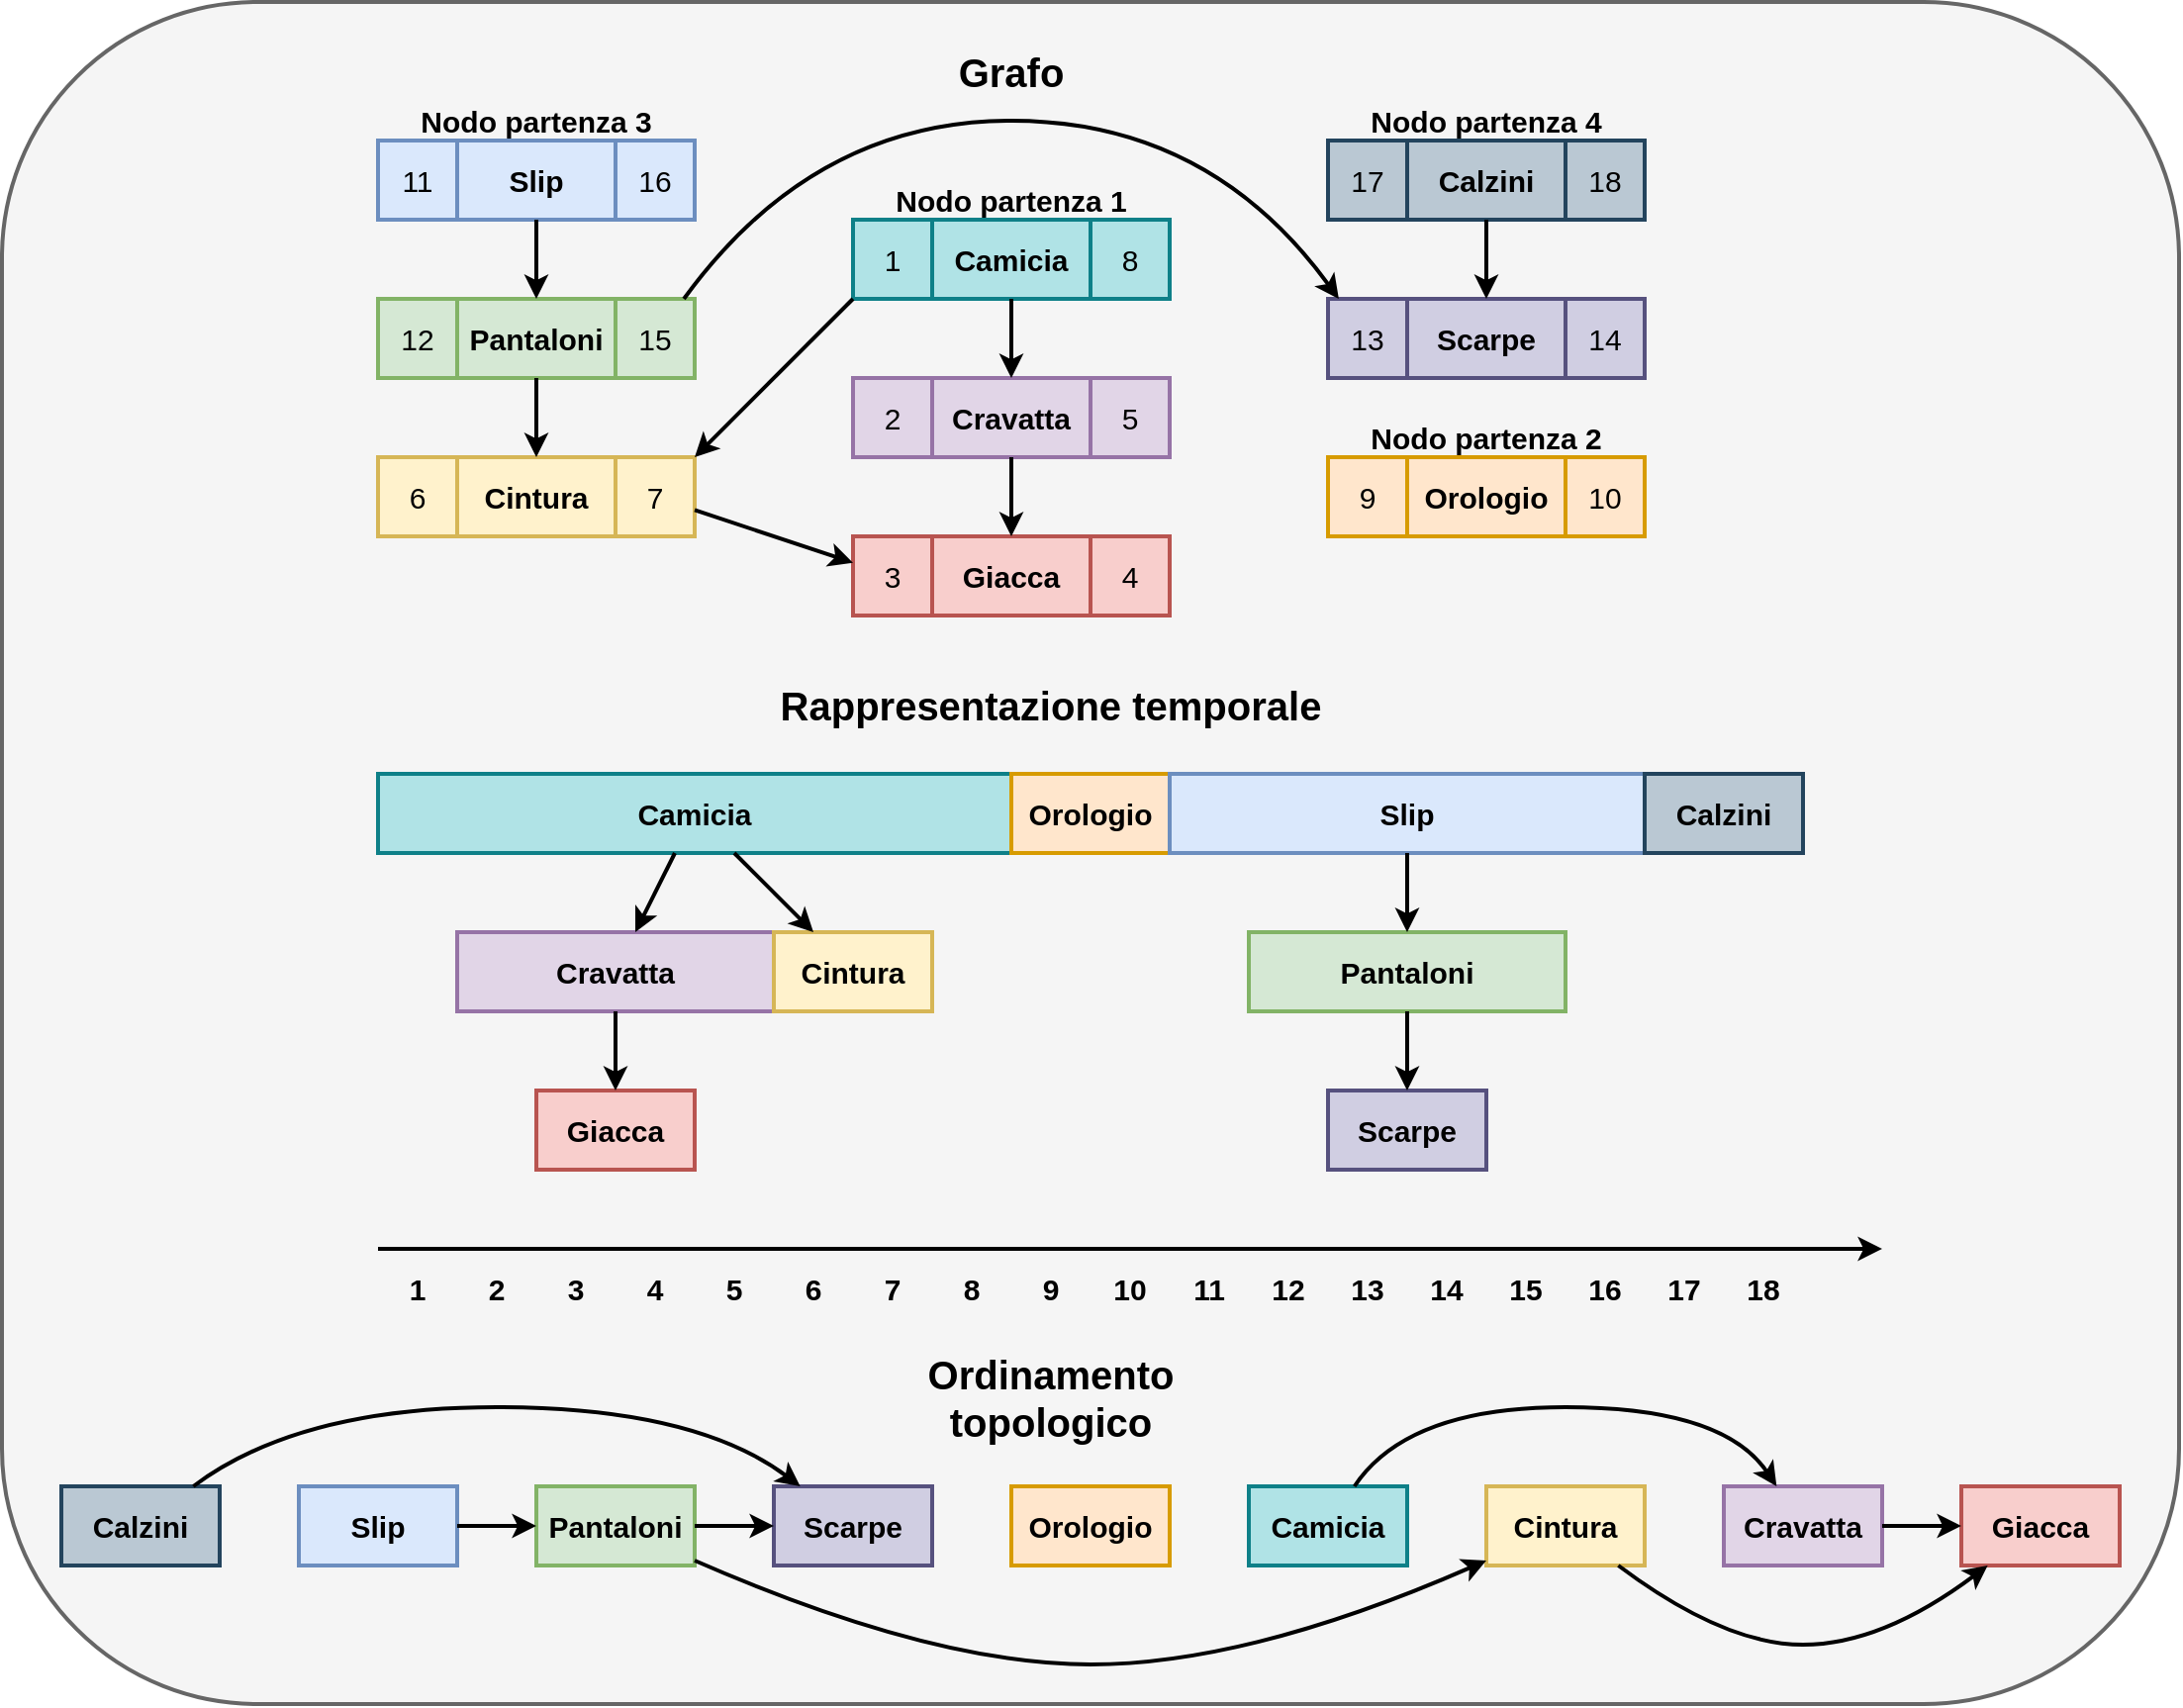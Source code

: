 <mxfile version="18.1.3" type="device"><diagram id="5pQizbVumQ-Z50DfBwdV" name="Page-1"><mxGraphModel dx="1933" dy="1080" grid="1" gridSize="10" guides="1" tooltips="1" connect="1" arrows="1" fold="1" page="1" pageScale="1" pageWidth="850" pageHeight="1100" math="0" shadow="0"><root><mxCell id="0"/><mxCell id="1" parent="0"/><mxCell id="Sh6hmXoUEPmjfLUuk9NA-92" value="" style="rounded=1;whiteSpace=wrap;html=1;fontSize=20;strokeWidth=2;fillColor=#f5f5f5;fontColor=#333333;strokeColor=#666666;" vertex="1" parent="1"><mxGeometry x="-150" y="10" width="1100" height="860" as="geometry"/></mxCell><mxCell id="Sh6hmXoUEPmjfLUuk9NA-1" value="Slip" style="rounded=0;whiteSpace=wrap;html=1;strokeWidth=2;fontSize=15;fontStyle=1;fillColor=#dae8fc;strokeColor=#6c8ebf;" vertex="1" parent="1"><mxGeometry x="80" y="80" width="80" height="40" as="geometry"/></mxCell><mxCell id="Sh6hmXoUEPmjfLUuk9NA-2" value="11" style="whiteSpace=wrap;html=1;aspect=fixed;strokeWidth=2;fontSize=15;fillColor=#dae8fc;strokeColor=#6c8ebf;" vertex="1" parent="1"><mxGeometry x="40" y="80" width="40" height="40" as="geometry"/></mxCell><mxCell id="Sh6hmXoUEPmjfLUuk9NA-3" value="16" style="whiteSpace=wrap;html=1;aspect=fixed;strokeWidth=2;fontSize=15;fillColor=#dae8fc;strokeColor=#6c8ebf;" vertex="1" parent="1"><mxGeometry x="160" y="80" width="40" height="40" as="geometry"/></mxCell><mxCell id="Sh6hmXoUEPmjfLUuk9NA-4" value="Pantaloni" style="rounded=0;whiteSpace=wrap;html=1;strokeWidth=2;fontSize=15;fontStyle=1;fillColor=#d5e8d4;strokeColor=#82b366;" vertex="1" parent="1"><mxGeometry x="80" y="160" width="80" height="40" as="geometry"/></mxCell><mxCell id="Sh6hmXoUEPmjfLUuk9NA-5" value="12" style="whiteSpace=wrap;html=1;aspect=fixed;strokeWidth=2;fontSize=15;fillColor=#d5e8d4;strokeColor=#82b366;" vertex="1" parent="1"><mxGeometry x="40" y="160" width="40" height="40" as="geometry"/></mxCell><mxCell id="Sh6hmXoUEPmjfLUuk9NA-6" value="15" style="whiteSpace=wrap;html=1;aspect=fixed;strokeWidth=2;fontSize=15;fillColor=#d5e8d4;strokeColor=#82b366;" vertex="1" parent="1"><mxGeometry x="160" y="160" width="40" height="40" as="geometry"/></mxCell><mxCell id="Sh6hmXoUEPmjfLUuk9NA-7" value="Cintura" style="rounded=0;whiteSpace=wrap;html=1;strokeWidth=2;fontSize=15;fontStyle=1;fillColor=#fff2cc;strokeColor=#d6b656;" vertex="1" parent="1"><mxGeometry x="80" y="240" width="80" height="40" as="geometry"/></mxCell><mxCell id="Sh6hmXoUEPmjfLUuk9NA-8" value="6" style="whiteSpace=wrap;html=1;aspect=fixed;strokeWidth=2;fontSize=15;fillColor=#fff2cc;strokeColor=#d6b656;" vertex="1" parent="1"><mxGeometry x="40" y="240" width="40" height="40" as="geometry"/></mxCell><mxCell id="Sh6hmXoUEPmjfLUuk9NA-9" value="7" style="whiteSpace=wrap;html=1;aspect=fixed;strokeWidth=2;fontSize=15;fillColor=#fff2cc;strokeColor=#d6b656;" vertex="1" parent="1"><mxGeometry x="160" y="240" width="40" height="40" as="geometry"/></mxCell><mxCell id="Sh6hmXoUEPmjfLUuk9NA-10" value="Camicia" style="rounded=0;whiteSpace=wrap;html=1;strokeWidth=2;fontSize=15;fontStyle=1;fillColor=#b0e3e6;strokeColor=#0e8088;" vertex="1" parent="1"><mxGeometry x="320" y="120" width="80" height="40" as="geometry"/></mxCell><mxCell id="Sh6hmXoUEPmjfLUuk9NA-11" value="1" style="whiteSpace=wrap;html=1;aspect=fixed;strokeWidth=2;fontSize=15;fillColor=#b0e3e6;strokeColor=#0e8088;" vertex="1" parent="1"><mxGeometry x="280" y="120" width="40" height="40" as="geometry"/></mxCell><mxCell id="Sh6hmXoUEPmjfLUuk9NA-12" value="8" style="whiteSpace=wrap;html=1;aspect=fixed;strokeWidth=2;fontSize=15;fillColor=#b0e3e6;strokeColor=#0e8088;" vertex="1" parent="1"><mxGeometry x="400" y="120" width="40" height="40" as="geometry"/></mxCell><mxCell id="Sh6hmXoUEPmjfLUuk9NA-13" value="Cravatta" style="rounded=0;whiteSpace=wrap;html=1;strokeWidth=2;fontSize=15;fontStyle=1;fillColor=#e1d5e7;strokeColor=#9673a6;" vertex="1" parent="1"><mxGeometry x="320" y="200" width="80" height="40" as="geometry"/></mxCell><mxCell id="Sh6hmXoUEPmjfLUuk9NA-14" value="2" style="whiteSpace=wrap;html=1;aspect=fixed;strokeWidth=2;fontSize=15;fillColor=#e1d5e7;strokeColor=#9673a6;" vertex="1" parent="1"><mxGeometry x="280" y="200" width="40" height="40" as="geometry"/></mxCell><mxCell id="Sh6hmXoUEPmjfLUuk9NA-15" value="5" style="whiteSpace=wrap;html=1;aspect=fixed;strokeWidth=2;fontSize=15;fillColor=#e1d5e7;strokeColor=#9673a6;" vertex="1" parent="1"><mxGeometry x="400" y="200" width="40" height="40" as="geometry"/></mxCell><mxCell id="Sh6hmXoUEPmjfLUuk9NA-16" value="Giacca" style="rounded=0;whiteSpace=wrap;html=1;strokeWidth=2;fontSize=15;fontStyle=1;fillColor=#f8cecc;strokeColor=#b85450;" vertex="1" parent="1"><mxGeometry x="320" y="280" width="80" height="40" as="geometry"/></mxCell><mxCell id="Sh6hmXoUEPmjfLUuk9NA-17" value="3" style="whiteSpace=wrap;html=1;aspect=fixed;strokeWidth=2;fontSize=15;fillColor=#f8cecc;strokeColor=#b85450;" vertex="1" parent="1"><mxGeometry x="280" y="280" width="40" height="40" as="geometry"/></mxCell><mxCell id="Sh6hmXoUEPmjfLUuk9NA-18" value="4" style="whiteSpace=wrap;html=1;aspect=fixed;strokeWidth=2;fontSize=15;fillColor=#f8cecc;strokeColor=#b85450;" vertex="1" parent="1"><mxGeometry x="400" y="280" width="40" height="40" as="geometry"/></mxCell><mxCell id="Sh6hmXoUEPmjfLUuk9NA-19" value="Calzini" style="rounded=0;whiteSpace=wrap;html=1;strokeWidth=2;fontSize=15;fontStyle=1;fillColor=#bac8d3;strokeColor=#23445d;" vertex="1" parent="1"><mxGeometry x="560" y="80" width="80" height="40" as="geometry"/></mxCell><mxCell id="Sh6hmXoUEPmjfLUuk9NA-20" value="17" style="whiteSpace=wrap;html=1;aspect=fixed;strokeWidth=2;fontSize=15;fillColor=#bac8d3;strokeColor=#23445d;" vertex="1" parent="1"><mxGeometry x="520" y="80" width="40" height="40" as="geometry"/></mxCell><mxCell id="Sh6hmXoUEPmjfLUuk9NA-21" value="18" style="whiteSpace=wrap;html=1;aspect=fixed;strokeWidth=2;fontSize=15;fillColor=#bac8d3;strokeColor=#23445d;" vertex="1" parent="1"><mxGeometry x="640" y="80" width="40" height="40" as="geometry"/></mxCell><mxCell id="Sh6hmXoUEPmjfLUuk9NA-22" value="Scarpe" style="rounded=0;whiteSpace=wrap;html=1;strokeWidth=2;fontSize=15;fontStyle=1;fillColor=#d0cee2;strokeColor=#56517e;" vertex="1" parent="1"><mxGeometry x="560" y="160" width="80" height="40" as="geometry"/></mxCell><mxCell id="Sh6hmXoUEPmjfLUuk9NA-23" value="13" style="whiteSpace=wrap;html=1;aspect=fixed;strokeWidth=2;fontSize=15;fillColor=#d0cee2;strokeColor=#56517e;" vertex="1" parent="1"><mxGeometry x="520" y="160" width="40" height="40" as="geometry"/></mxCell><mxCell id="Sh6hmXoUEPmjfLUuk9NA-24" value="14" style="whiteSpace=wrap;html=1;aspect=fixed;strokeWidth=2;fontSize=15;fillColor=#d0cee2;strokeColor=#56517e;" vertex="1" parent="1"><mxGeometry x="640" y="160" width="40" height="40" as="geometry"/></mxCell><mxCell id="Sh6hmXoUEPmjfLUuk9NA-25" value="Orologio" style="rounded=0;whiteSpace=wrap;html=1;strokeWidth=2;fontSize=15;fontStyle=1;fillColor=#ffe6cc;strokeColor=#d79b00;" vertex="1" parent="1"><mxGeometry x="560" y="240" width="80" height="40" as="geometry"/></mxCell><mxCell id="Sh6hmXoUEPmjfLUuk9NA-26" value="9" style="whiteSpace=wrap;html=1;aspect=fixed;strokeWidth=2;fontSize=15;fillColor=#ffe6cc;strokeColor=#d79b00;" vertex="1" parent="1"><mxGeometry x="520" y="240" width="40" height="40" as="geometry"/></mxCell><mxCell id="Sh6hmXoUEPmjfLUuk9NA-27" value="10" style="whiteSpace=wrap;html=1;aspect=fixed;strokeWidth=2;fontSize=15;fillColor=#ffe6cc;strokeColor=#d79b00;" vertex="1" parent="1"><mxGeometry x="640" y="240" width="40" height="40" as="geometry"/></mxCell><mxCell id="Sh6hmXoUEPmjfLUuk9NA-28" value="" style="endArrow=classic;html=1;rounded=0;fontSize=15;strokeWidth=2;" edge="1" parent="1" source="Sh6hmXoUEPmjfLUuk9NA-1" target="Sh6hmXoUEPmjfLUuk9NA-4"><mxGeometry width="50" height="50" relative="1" as="geometry"><mxPoint x="320" y="470" as="sourcePoint"/><mxPoint x="370" y="420" as="targetPoint"/></mxGeometry></mxCell><mxCell id="Sh6hmXoUEPmjfLUuk9NA-29" value="" style="endArrow=classic;html=1;rounded=0;fontSize=15;strokeWidth=2;" edge="1" parent="1" source="Sh6hmXoUEPmjfLUuk9NA-4" target="Sh6hmXoUEPmjfLUuk9NA-7"><mxGeometry width="50" height="50" relative="1" as="geometry"><mxPoint x="290" y="480" as="sourcePoint"/><mxPoint x="340" y="430" as="targetPoint"/></mxGeometry></mxCell><mxCell id="Sh6hmXoUEPmjfLUuk9NA-30" value="" style="endArrow=classic;html=1;rounded=0;fontSize=15;strokeWidth=2;" edge="1" parent="1" source="Sh6hmXoUEPmjfLUuk9NA-11" target="Sh6hmXoUEPmjfLUuk9NA-9"><mxGeometry width="50" height="50" relative="1" as="geometry"><mxPoint x="250" y="450" as="sourcePoint"/><mxPoint x="300" y="400" as="targetPoint"/></mxGeometry></mxCell><mxCell id="Sh6hmXoUEPmjfLUuk9NA-31" value="" style="endArrow=classic;html=1;rounded=0;fontSize=15;strokeWidth=2;" edge="1" parent="1" source="Sh6hmXoUEPmjfLUuk9NA-9" target="Sh6hmXoUEPmjfLUuk9NA-17"><mxGeometry width="50" height="50" relative="1" as="geometry"><mxPoint x="300" y="470" as="sourcePoint"/><mxPoint x="350" y="420" as="targetPoint"/></mxGeometry></mxCell><mxCell id="Sh6hmXoUEPmjfLUuk9NA-32" value="" style="endArrow=classic;html=1;rounded=0;fontSize=15;strokeWidth=2;" edge="1" parent="1" source="Sh6hmXoUEPmjfLUuk9NA-19" target="Sh6hmXoUEPmjfLUuk9NA-22"><mxGeometry width="50" height="50" relative="1" as="geometry"><mxPoint x="290" y="500" as="sourcePoint"/><mxPoint x="340" y="450" as="targetPoint"/></mxGeometry></mxCell><mxCell id="Sh6hmXoUEPmjfLUuk9NA-33" value="" style="curved=1;endArrow=classic;html=1;rounded=0;fontSize=15;strokeWidth=2;" edge="1" parent="1" source="Sh6hmXoUEPmjfLUuk9NA-6" target="Sh6hmXoUEPmjfLUuk9NA-23"><mxGeometry width="50" height="50" relative="1" as="geometry"><mxPoint x="270" y="450" as="sourcePoint"/><mxPoint x="320" y="400" as="targetPoint"/><Array as="points"><mxPoint x="260" y="70"/><mxPoint x="460" y="70"/></Array></mxGeometry></mxCell><mxCell id="Sh6hmXoUEPmjfLUuk9NA-34" value="" style="endArrow=classic;html=1;rounded=0;fontSize=15;strokeWidth=2;" edge="1" parent="1" source="Sh6hmXoUEPmjfLUuk9NA-10" target="Sh6hmXoUEPmjfLUuk9NA-13"><mxGeometry width="50" height="50" relative="1" as="geometry"><mxPoint x="230" y="470" as="sourcePoint"/><mxPoint x="280" y="420" as="targetPoint"/></mxGeometry></mxCell><mxCell id="Sh6hmXoUEPmjfLUuk9NA-35" value="" style="endArrow=classic;html=1;rounded=0;fontSize=15;strokeWidth=2;" edge="1" parent="1" source="Sh6hmXoUEPmjfLUuk9NA-13" target="Sh6hmXoUEPmjfLUuk9NA-16"><mxGeometry width="50" height="50" relative="1" as="geometry"><mxPoint x="330" y="520" as="sourcePoint"/><mxPoint x="380" y="470" as="targetPoint"/></mxGeometry></mxCell><mxCell id="Sh6hmXoUEPmjfLUuk9NA-36" value="Nodo partenza 1" style="text;html=1;strokeColor=none;fillColor=none;align=center;verticalAlign=middle;whiteSpace=wrap;rounded=0;fontSize=15;fontStyle=1" vertex="1" parent="1"><mxGeometry x="300" y="100" width="120" height="20" as="geometry"/></mxCell><mxCell id="Sh6hmXoUEPmjfLUuk9NA-37" value="Nodo partenza 2" style="text;html=1;strokeColor=none;fillColor=none;align=center;verticalAlign=middle;whiteSpace=wrap;rounded=0;fontSize=15;fontStyle=1" vertex="1" parent="1"><mxGeometry x="540" y="220" width="120" height="20" as="geometry"/></mxCell><mxCell id="Sh6hmXoUEPmjfLUuk9NA-38" value="Nodo partenza 3" style="text;html=1;strokeColor=none;fillColor=none;align=center;verticalAlign=middle;whiteSpace=wrap;rounded=0;fontSize=15;fontStyle=1" vertex="1" parent="1"><mxGeometry x="55" y="60" width="130" height="20" as="geometry"/></mxCell><mxCell id="Sh6hmXoUEPmjfLUuk9NA-39" value="Nodo partenza 4" style="text;html=1;strokeColor=none;fillColor=none;align=center;verticalAlign=middle;whiteSpace=wrap;rounded=0;fontSize=15;fontStyle=1" vertex="1" parent="1"><mxGeometry x="535" y="60" width="130" height="20" as="geometry"/></mxCell><mxCell id="Sh6hmXoUEPmjfLUuk9NA-40" value="Camicia" style="rounded=0;whiteSpace=wrap;html=1;fontSize=15;strokeWidth=2;fillColor=#b0e3e6;strokeColor=#0e8088;fontStyle=1" vertex="1" parent="1"><mxGeometry x="40" y="400" width="320" height="40" as="geometry"/></mxCell><mxCell id="Sh6hmXoUEPmjfLUuk9NA-41" value="" style="endArrow=classic;html=1;rounded=0;fontSize=15;strokeWidth=2;" edge="1" parent="1"><mxGeometry width="50" height="50" relative="1" as="geometry"><mxPoint x="40" y="640" as="sourcePoint"/><mxPoint x="800" y="640" as="targetPoint"/></mxGeometry></mxCell><mxCell id="Sh6hmXoUEPmjfLUuk9NA-42" value="1" style="text;html=1;strokeColor=none;fillColor=none;align=center;verticalAlign=middle;whiteSpace=wrap;rounded=0;fontSize=15;fontStyle=1" vertex="1" parent="1"><mxGeometry x="40" y="640" width="40" height="40" as="geometry"/></mxCell><mxCell id="Sh6hmXoUEPmjfLUuk9NA-43" value="7" style="text;html=1;strokeColor=none;fillColor=none;align=center;verticalAlign=middle;whiteSpace=wrap;rounded=0;fontSize=15;fontStyle=1" vertex="1" parent="1"><mxGeometry x="280" y="640" width="40" height="40" as="geometry"/></mxCell><mxCell id="Sh6hmXoUEPmjfLUuk9NA-44" value="16" style="text;html=1;strokeColor=none;fillColor=none;align=center;verticalAlign=middle;whiteSpace=wrap;rounded=0;fontSize=15;fontStyle=1" vertex="1" parent="1"><mxGeometry x="640" y="640" width="40" height="40" as="geometry"/></mxCell><mxCell id="Sh6hmXoUEPmjfLUuk9NA-45" value="15" style="text;html=1;strokeColor=none;fillColor=none;align=center;verticalAlign=middle;whiteSpace=wrap;rounded=0;fontSize=15;fontStyle=1" vertex="1" parent="1"><mxGeometry x="600" y="640" width="40" height="40" as="geometry"/></mxCell><mxCell id="Sh6hmXoUEPmjfLUuk9NA-46" value="14" style="text;html=1;strokeColor=none;fillColor=none;align=center;verticalAlign=middle;whiteSpace=wrap;rounded=0;fontSize=15;fontStyle=1" vertex="1" parent="1"><mxGeometry x="560" y="640" width="40" height="40" as="geometry"/></mxCell><mxCell id="Sh6hmXoUEPmjfLUuk9NA-47" value="13" style="text;html=1;strokeColor=none;fillColor=none;align=center;verticalAlign=middle;whiteSpace=wrap;rounded=0;fontSize=15;fontStyle=1" vertex="1" parent="1"><mxGeometry x="520" y="640" width="40" height="40" as="geometry"/></mxCell><mxCell id="Sh6hmXoUEPmjfLUuk9NA-48" value="12" style="text;html=1;strokeColor=none;fillColor=none;align=center;verticalAlign=middle;whiteSpace=wrap;rounded=0;fontSize=15;fontStyle=1" vertex="1" parent="1"><mxGeometry x="480" y="640" width="40" height="40" as="geometry"/></mxCell><mxCell id="Sh6hmXoUEPmjfLUuk9NA-49" value="11" style="text;html=1;strokeColor=none;fillColor=none;align=center;verticalAlign=middle;whiteSpace=wrap;rounded=0;fontSize=15;fontStyle=1" vertex="1" parent="1"><mxGeometry x="440" y="640" width="40" height="40" as="geometry"/></mxCell><mxCell id="Sh6hmXoUEPmjfLUuk9NA-50" value="10" style="text;html=1;strokeColor=none;fillColor=none;align=center;verticalAlign=middle;whiteSpace=wrap;rounded=0;fontSize=15;fontStyle=1" vertex="1" parent="1"><mxGeometry x="400" y="640" width="40" height="40" as="geometry"/></mxCell><mxCell id="Sh6hmXoUEPmjfLUuk9NA-51" value="9" style="text;html=1;strokeColor=none;fillColor=none;align=center;verticalAlign=middle;whiteSpace=wrap;rounded=0;fontSize=15;fontStyle=1" vertex="1" parent="1"><mxGeometry x="360" y="640" width="40" height="40" as="geometry"/></mxCell><mxCell id="Sh6hmXoUEPmjfLUuk9NA-52" value="8" style="text;html=1;strokeColor=none;fillColor=none;align=center;verticalAlign=middle;whiteSpace=wrap;rounded=0;fontSize=15;fontStyle=1" vertex="1" parent="1"><mxGeometry x="320" y="640" width="40" height="40" as="geometry"/></mxCell><mxCell id="Sh6hmXoUEPmjfLUuk9NA-53" value="6" style="text;html=1;strokeColor=none;fillColor=none;align=center;verticalAlign=middle;whiteSpace=wrap;rounded=0;fontSize=15;fontStyle=1" vertex="1" parent="1"><mxGeometry x="240" y="640" width="40" height="40" as="geometry"/></mxCell><mxCell id="Sh6hmXoUEPmjfLUuk9NA-54" value="5" style="text;html=1;strokeColor=none;fillColor=none;align=center;verticalAlign=middle;whiteSpace=wrap;rounded=0;fontSize=15;fontStyle=1" vertex="1" parent="1"><mxGeometry x="200" y="640" width="40" height="40" as="geometry"/></mxCell><mxCell id="Sh6hmXoUEPmjfLUuk9NA-55" value="4" style="text;html=1;strokeColor=none;fillColor=none;align=center;verticalAlign=middle;whiteSpace=wrap;rounded=0;fontSize=15;fontStyle=1" vertex="1" parent="1"><mxGeometry x="160" y="640" width="40" height="40" as="geometry"/></mxCell><mxCell id="Sh6hmXoUEPmjfLUuk9NA-56" value="3" style="text;html=1;strokeColor=none;fillColor=none;align=center;verticalAlign=middle;whiteSpace=wrap;rounded=0;fontSize=15;fontStyle=1" vertex="1" parent="1"><mxGeometry x="120" y="640" width="40" height="40" as="geometry"/></mxCell><mxCell id="Sh6hmXoUEPmjfLUuk9NA-57" value="2" style="text;html=1;strokeColor=none;fillColor=none;align=center;verticalAlign=middle;whiteSpace=wrap;rounded=0;fontSize=15;fontStyle=1" vertex="1" parent="1"><mxGeometry x="80" y="640" width="40" height="40" as="geometry"/></mxCell><mxCell id="Sh6hmXoUEPmjfLUuk9NA-58" value="18" style="text;html=1;strokeColor=none;fillColor=none;align=center;verticalAlign=middle;whiteSpace=wrap;rounded=0;fontSize=15;fontStyle=1" vertex="1" parent="1"><mxGeometry x="720" y="640" width="40" height="40" as="geometry"/></mxCell><mxCell id="Sh6hmXoUEPmjfLUuk9NA-59" value="17" style="text;html=1;strokeColor=none;fillColor=none;align=center;verticalAlign=middle;whiteSpace=wrap;rounded=0;fontSize=15;fontStyle=1" vertex="1" parent="1"><mxGeometry x="680" y="640" width="40" height="40" as="geometry"/></mxCell><mxCell id="Sh6hmXoUEPmjfLUuk9NA-61" value="Cravatta" style="rounded=0;whiteSpace=wrap;html=1;strokeWidth=2;fontSize=15;fontStyle=1;fillColor=#e1d5e7;strokeColor=#9673a6;" vertex="1" parent="1"><mxGeometry x="80" y="480" width="160" height="40" as="geometry"/></mxCell><mxCell id="Sh6hmXoUEPmjfLUuk9NA-62" value="Giacca" style="rounded=0;whiteSpace=wrap;html=1;strokeWidth=2;fontSize=15;fontStyle=1;fillColor=#f8cecc;strokeColor=#b85450;" vertex="1" parent="1"><mxGeometry x="120" y="560" width="80" height="40" as="geometry"/></mxCell><mxCell id="Sh6hmXoUEPmjfLUuk9NA-63" value="Cintura" style="rounded=0;whiteSpace=wrap;html=1;strokeWidth=2;fontSize=15;fontStyle=1;fillColor=#fff2cc;strokeColor=#d6b656;" vertex="1" parent="1"><mxGeometry x="240" y="480" width="80" height="40" as="geometry"/></mxCell><mxCell id="Sh6hmXoUEPmjfLUuk9NA-64" value="Orologio" style="rounded=0;whiteSpace=wrap;html=1;strokeWidth=2;fontSize=15;fontStyle=1;fillColor=#ffe6cc;strokeColor=#d79b00;" vertex="1" parent="1"><mxGeometry x="360" y="400" width="80" height="40" as="geometry"/></mxCell><mxCell id="Sh6hmXoUEPmjfLUuk9NA-65" value="Slip" style="rounded=0;whiteSpace=wrap;html=1;strokeWidth=2;fontSize=15;fontStyle=1;fillColor=#dae8fc;strokeColor=#6c8ebf;" vertex="1" parent="1"><mxGeometry x="440" y="400" width="240" height="40" as="geometry"/></mxCell><mxCell id="Sh6hmXoUEPmjfLUuk9NA-66" value="Pantaloni" style="rounded=0;whiteSpace=wrap;html=1;strokeWidth=2;fontSize=15;fontStyle=1;fillColor=#d5e8d4;strokeColor=#82b366;" vertex="1" parent="1"><mxGeometry x="480" y="480" width="160" height="40" as="geometry"/></mxCell><mxCell id="Sh6hmXoUEPmjfLUuk9NA-67" value="Scarpe" style="rounded=0;whiteSpace=wrap;html=1;strokeWidth=2;fontSize=15;fontStyle=1;fillColor=#d0cee2;strokeColor=#56517e;" vertex="1" parent="1"><mxGeometry x="520" y="560" width="80" height="40" as="geometry"/></mxCell><mxCell id="Sh6hmXoUEPmjfLUuk9NA-68" value="Calzini" style="rounded=0;whiteSpace=wrap;html=1;strokeWidth=2;fontSize=15;fontStyle=1;fillColor=#bac8d3;strokeColor=#23445d;" vertex="1" parent="1"><mxGeometry x="680" y="400" width="80" height="40" as="geometry"/></mxCell><mxCell id="Sh6hmXoUEPmjfLUuk9NA-69" value="" style="endArrow=classic;html=1;rounded=0;fontSize=15;strokeWidth=2;" edge="1" parent="1" source="Sh6hmXoUEPmjfLUuk9NA-40" target="Sh6hmXoUEPmjfLUuk9NA-61"><mxGeometry width="50" height="50" relative="1" as="geometry"><mxPoint x="370" y="600" as="sourcePoint"/><mxPoint x="420" y="550" as="targetPoint"/></mxGeometry></mxCell><mxCell id="Sh6hmXoUEPmjfLUuk9NA-70" value="" style="endArrow=classic;html=1;rounded=0;fontSize=15;strokeWidth=2;" edge="1" parent="1" source="Sh6hmXoUEPmjfLUuk9NA-40" target="Sh6hmXoUEPmjfLUuk9NA-63"><mxGeometry width="50" height="50" relative="1" as="geometry"><mxPoint x="310" y="610" as="sourcePoint"/><mxPoint x="360" y="560" as="targetPoint"/></mxGeometry></mxCell><mxCell id="Sh6hmXoUEPmjfLUuk9NA-71" value="" style="endArrow=classic;html=1;rounded=0;fontSize=15;strokeWidth=2;" edge="1" parent="1" source="Sh6hmXoUEPmjfLUuk9NA-61" target="Sh6hmXoUEPmjfLUuk9NA-62"><mxGeometry width="50" height="50" relative="1" as="geometry"><mxPoint x="280" y="600" as="sourcePoint"/><mxPoint x="330" y="550" as="targetPoint"/></mxGeometry></mxCell><mxCell id="Sh6hmXoUEPmjfLUuk9NA-72" value="" style="endArrow=classic;html=1;rounded=0;fontSize=15;strokeWidth=2;" edge="1" parent="1" source="Sh6hmXoUEPmjfLUuk9NA-65" target="Sh6hmXoUEPmjfLUuk9NA-66"><mxGeometry width="50" height="50" relative="1" as="geometry"><mxPoint x="360" y="600" as="sourcePoint"/><mxPoint x="410" y="550" as="targetPoint"/></mxGeometry></mxCell><mxCell id="Sh6hmXoUEPmjfLUuk9NA-73" value="" style="endArrow=classic;html=1;rounded=0;fontSize=15;strokeWidth=2;" edge="1" parent="1" source="Sh6hmXoUEPmjfLUuk9NA-66" target="Sh6hmXoUEPmjfLUuk9NA-67"><mxGeometry width="50" height="50" relative="1" as="geometry"><mxPoint x="370" y="590" as="sourcePoint"/><mxPoint x="420" y="540" as="targetPoint"/></mxGeometry></mxCell><mxCell id="Sh6hmXoUEPmjfLUuk9NA-74" value="Calzini" style="rounded=0;whiteSpace=wrap;html=1;strokeWidth=2;fontSize=15;fontStyle=1;fillColor=#bac8d3;strokeColor=#23445d;" vertex="1" parent="1"><mxGeometry x="-120" y="760" width="80" height="40" as="geometry"/></mxCell><mxCell id="Sh6hmXoUEPmjfLUuk9NA-75" value="Slip" style="rounded=0;whiteSpace=wrap;html=1;strokeWidth=2;fontSize=15;fontStyle=1;fillColor=#dae8fc;strokeColor=#6c8ebf;" vertex="1" parent="1"><mxGeometry y="760" width="80" height="40" as="geometry"/></mxCell><mxCell id="Sh6hmXoUEPmjfLUuk9NA-76" value="Pantaloni" style="rounded=0;whiteSpace=wrap;html=1;strokeWidth=2;fontSize=15;fontStyle=1;fillColor=#d5e8d4;strokeColor=#82b366;" vertex="1" parent="1"><mxGeometry x="120" y="760" width="80" height="40" as="geometry"/></mxCell><mxCell id="Sh6hmXoUEPmjfLUuk9NA-77" value="Scarpe" style="rounded=0;whiteSpace=wrap;html=1;strokeWidth=2;fontSize=15;fontStyle=1;fillColor=#d0cee2;strokeColor=#56517e;" vertex="1" parent="1"><mxGeometry x="240" y="760" width="80" height="40" as="geometry"/></mxCell><mxCell id="Sh6hmXoUEPmjfLUuk9NA-78" value="Orologio" style="rounded=0;whiteSpace=wrap;html=1;strokeWidth=2;fontSize=15;fontStyle=1;fillColor=#ffe6cc;strokeColor=#d79b00;" vertex="1" parent="1"><mxGeometry x="360" y="760" width="80" height="40" as="geometry"/></mxCell><mxCell id="Sh6hmXoUEPmjfLUuk9NA-79" value="Camicia" style="rounded=0;whiteSpace=wrap;html=1;strokeWidth=2;fontSize=15;fontStyle=1;fillColor=#b0e3e6;strokeColor=#0e8088;" vertex="1" parent="1"><mxGeometry x="480" y="760" width="80" height="40" as="geometry"/></mxCell><mxCell id="Sh6hmXoUEPmjfLUuk9NA-80" value="Cintura" style="rounded=0;whiteSpace=wrap;html=1;strokeWidth=2;fontSize=15;fontStyle=1;fillColor=#fff2cc;strokeColor=#d6b656;" vertex="1" parent="1"><mxGeometry x="600" y="760" width="80" height="40" as="geometry"/></mxCell><mxCell id="Sh6hmXoUEPmjfLUuk9NA-81" value="Cravatta" style="rounded=0;whiteSpace=wrap;html=1;strokeWidth=2;fontSize=15;fontStyle=1;fillColor=#e1d5e7;strokeColor=#9673a6;" vertex="1" parent="1"><mxGeometry x="720" y="760" width="80" height="40" as="geometry"/></mxCell><mxCell id="Sh6hmXoUEPmjfLUuk9NA-82" value="Giacca" style="rounded=0;whiteSpace=wrap;html=1;strokeWidth=2;fontSize=15;fontStyle=1;fillColor=#f8cecc;strokeColor=#b85450;" vertex="1" parent="1"><mxGeometry x="840" y="760" width="80" height="40" as="geometry"/></mxCell><mxCell id="Sh6hmXoUEPmjfLUuk9NA-83" value="" style="endArrow=classic;html=1;rounded=0;strokeWidth=2;" edge="1" parent="1" source="Sh6hmXoUEPmjfLUuk9NA-75" target="Sh6hmXoUEPmjfLUuk9NA-76"><mxGeometry width="50" height="50" relative="1" as="geometry"><mxPoint x="90" y="900" as="sourcePoint"/><mxPoint x="140" y="850" as="targetPoint"/></mxGeometry></mxCell><mxCell id="Sh6hmXoUEPmjfLUuk9NA-84" value="" style="endArrow=classic;html=1;rounded=0;strokeWidth=2;" edge="1" parent="1" source="Sh6hmXoUEPmjfLUuk9NA-76" target="Sh6hmXoUEPmjfLUuk9NA-77"><mxGeometry width="50" height="50" relative="1" as="geometry"><mxPoint x="150" y="900" as="sourcePoint"/><mxPoint x="200" y="850" as="targetPoint"/></mxGeometry></mxCell><mxCell id="Sh6hmXoUEPmjfLUuk9NA-85" value="" style="curved=1;endArrow=classic;html=1;rounded=0;strokeWidth=2;" edge="1" parent="1" source="Sh6hmXoUEPmjfLUuk9NA-74" target="Sh6hmXoUEPmjfLUuk9NA-77"><mxGeometry width="50" height="50" relative="1" as="geometry"><mxPoint x="60" y="930" as="sourcePoint"/><mxPoint x="110" y="880" as="targetPoint"/><Array as="points"><mxPoint y="720"/><mxPoint x="200" y="720"/></Array></mxGeometry></mxCell><mxCell id="Sh6hmXoUEPmjfLUuk9NA-86" value="" style="curved=1;endArrow=classic;html=1;rounded=0;strokeWidth=2;" edge="1" parent="1" source="Sh6hmXoUEPmjfLUuk9NA-76" target="Sh6hmXoUEPmjfLUuk9NA-80"><mxGeometry width="50" height="50" relative="1" as="geometry"><mxPoint x="270" y="900" as="sourcePoint"/><mxPoint x="320" y="850" as="targetPoint"/><Array as="points"><mxPoint x="320" y="850"/><mxPoint x="480" y="850"/></Array></mxGeometry></mxCell><mxCell id="Sh6hmXoUEPmjfLUuk9NA-87" value="" style="curved=1;endArrow=classic;html=1;rounded=0;strokeWidth=2;" edge="1" parent="1" source="Sh6hmXoUEPmjfLUuk9NA-79" target="Sh6hmXoUEPmjfLUuk9NA-81"><mxGeometry width="50" height="50" relative="1" as="geometry"><mxPoint x="630" y="900" as="sourcePoint"/><mxPoint x="680" y="850" as="targetPoint"/><Array as="points"><mxPoint x="560" y="720"/><mxPoint x="720" y="720"/></Array></mxGeometry></mxCell><mxCell id="Sh6hmXoUEPmjfLUuk9NA-88" value="" style="curved=1;endArrow=classic;html=1;rounded=0;strokeWidth=2;" edge="1" parent="1" source="Sh6hmXoUEPmjfLUuk9NA-80" target="Sh6hmXoUEPmjfLUuk9NA-82"><mxGeometry width="50" height="50" relative="1" as="geometry"><mxPoint x="650" y="880" as="sourcePoint"/><mxPoint x="700" y="830" as="targetPoint"/><Array as="points"><mxPoint x="720" y="840"/><mxPoint x="800" y="840"/></Array></mxGeometry></mxCell><mxCell id="Sh6hmXoUEPmjfLUuk9NA-89" value="" style="endArrow=classic;html=1;rounded=0;strokeWidth=2;" edge="1" parent="1" source="Sh6hmXoUEPmjfLUuk9NA-81" target="Sh6hmXoUEPmjfLUuk9NA-82"><mxGeometry width="50" height="50" relative="1" as="geometry"><mxPoint x="850" y="910" as="sourcePoint"/><mxPoint x="900" y="860" as="targetPoint"/></mxGeometry></mxCell><mxCell id="Sh6hmXoUEPmjfLUuk9NA-90" value="Ordinamento topologico" style="text;html=1;strokeColor=none;fillColor=none;align=center;verticalAlign=middle;whiteSpace=wrap;rounded=0;fontSize=20;fontStyle=1" vertex="1" parent="1"><mxGeometry x="305" y="690" width="150" height="50" as="geometry"/></mxCell><mxCell id="Sh6hmXoUEPmjfLUuk9NA-91" value="Rappresentazione temporale" style="text;html=1;strokeColor=none;fillColor=none;align=center;verticalAlign=middle;whiteSpace=wrap;rounded=0;fontSize=20;fontStyle=1" vertex="1" parent="1"><mxGeometry x="235" y="350" width="290" height="30" as="geometry"/></mxCell><mxCell id="Sh6hmXoUEPmjfLUuk9NA-93" value="Grafo" style="text;html=1;strokeColor=none;fillColor=none;align=center;verticalAlign=middle;whiteSpace=wrap;rounded=0;fontSize=20;fontStyle=1" vertex="1" parent="1"><mxGeometry x="330" y="30" width="60" height="30" as="geometry"/></mxCell></root></mxGraphModel></diagram></mxfile>